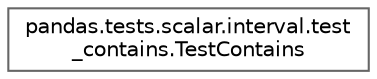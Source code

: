 digraph "Graphical Class Hierarchy"
{
 // LATEX_PDF_SIZE
  bgcolor="transparent";
  edge [fontname=Helvetica,fontsize=10,labelfontname=Helvetica,labelfontsize=10];
  node [fontname=Helvetica,fontsize=10,shape=box,height=0.2,width=0.4];
  rankdir="LR";
  Node0 [id="Node000000",label="pandas.tests.scalar.interval.test\l_contains.TestContains",height=0.2,width=0.4,color="grey40", fillcolor="white", style="filled",URL="$dd/da6/classpandas_1_1tests_1_1scalar_1_1interval_1_1test__contains_1_1TestContains.html",tooltip=" "];
}
